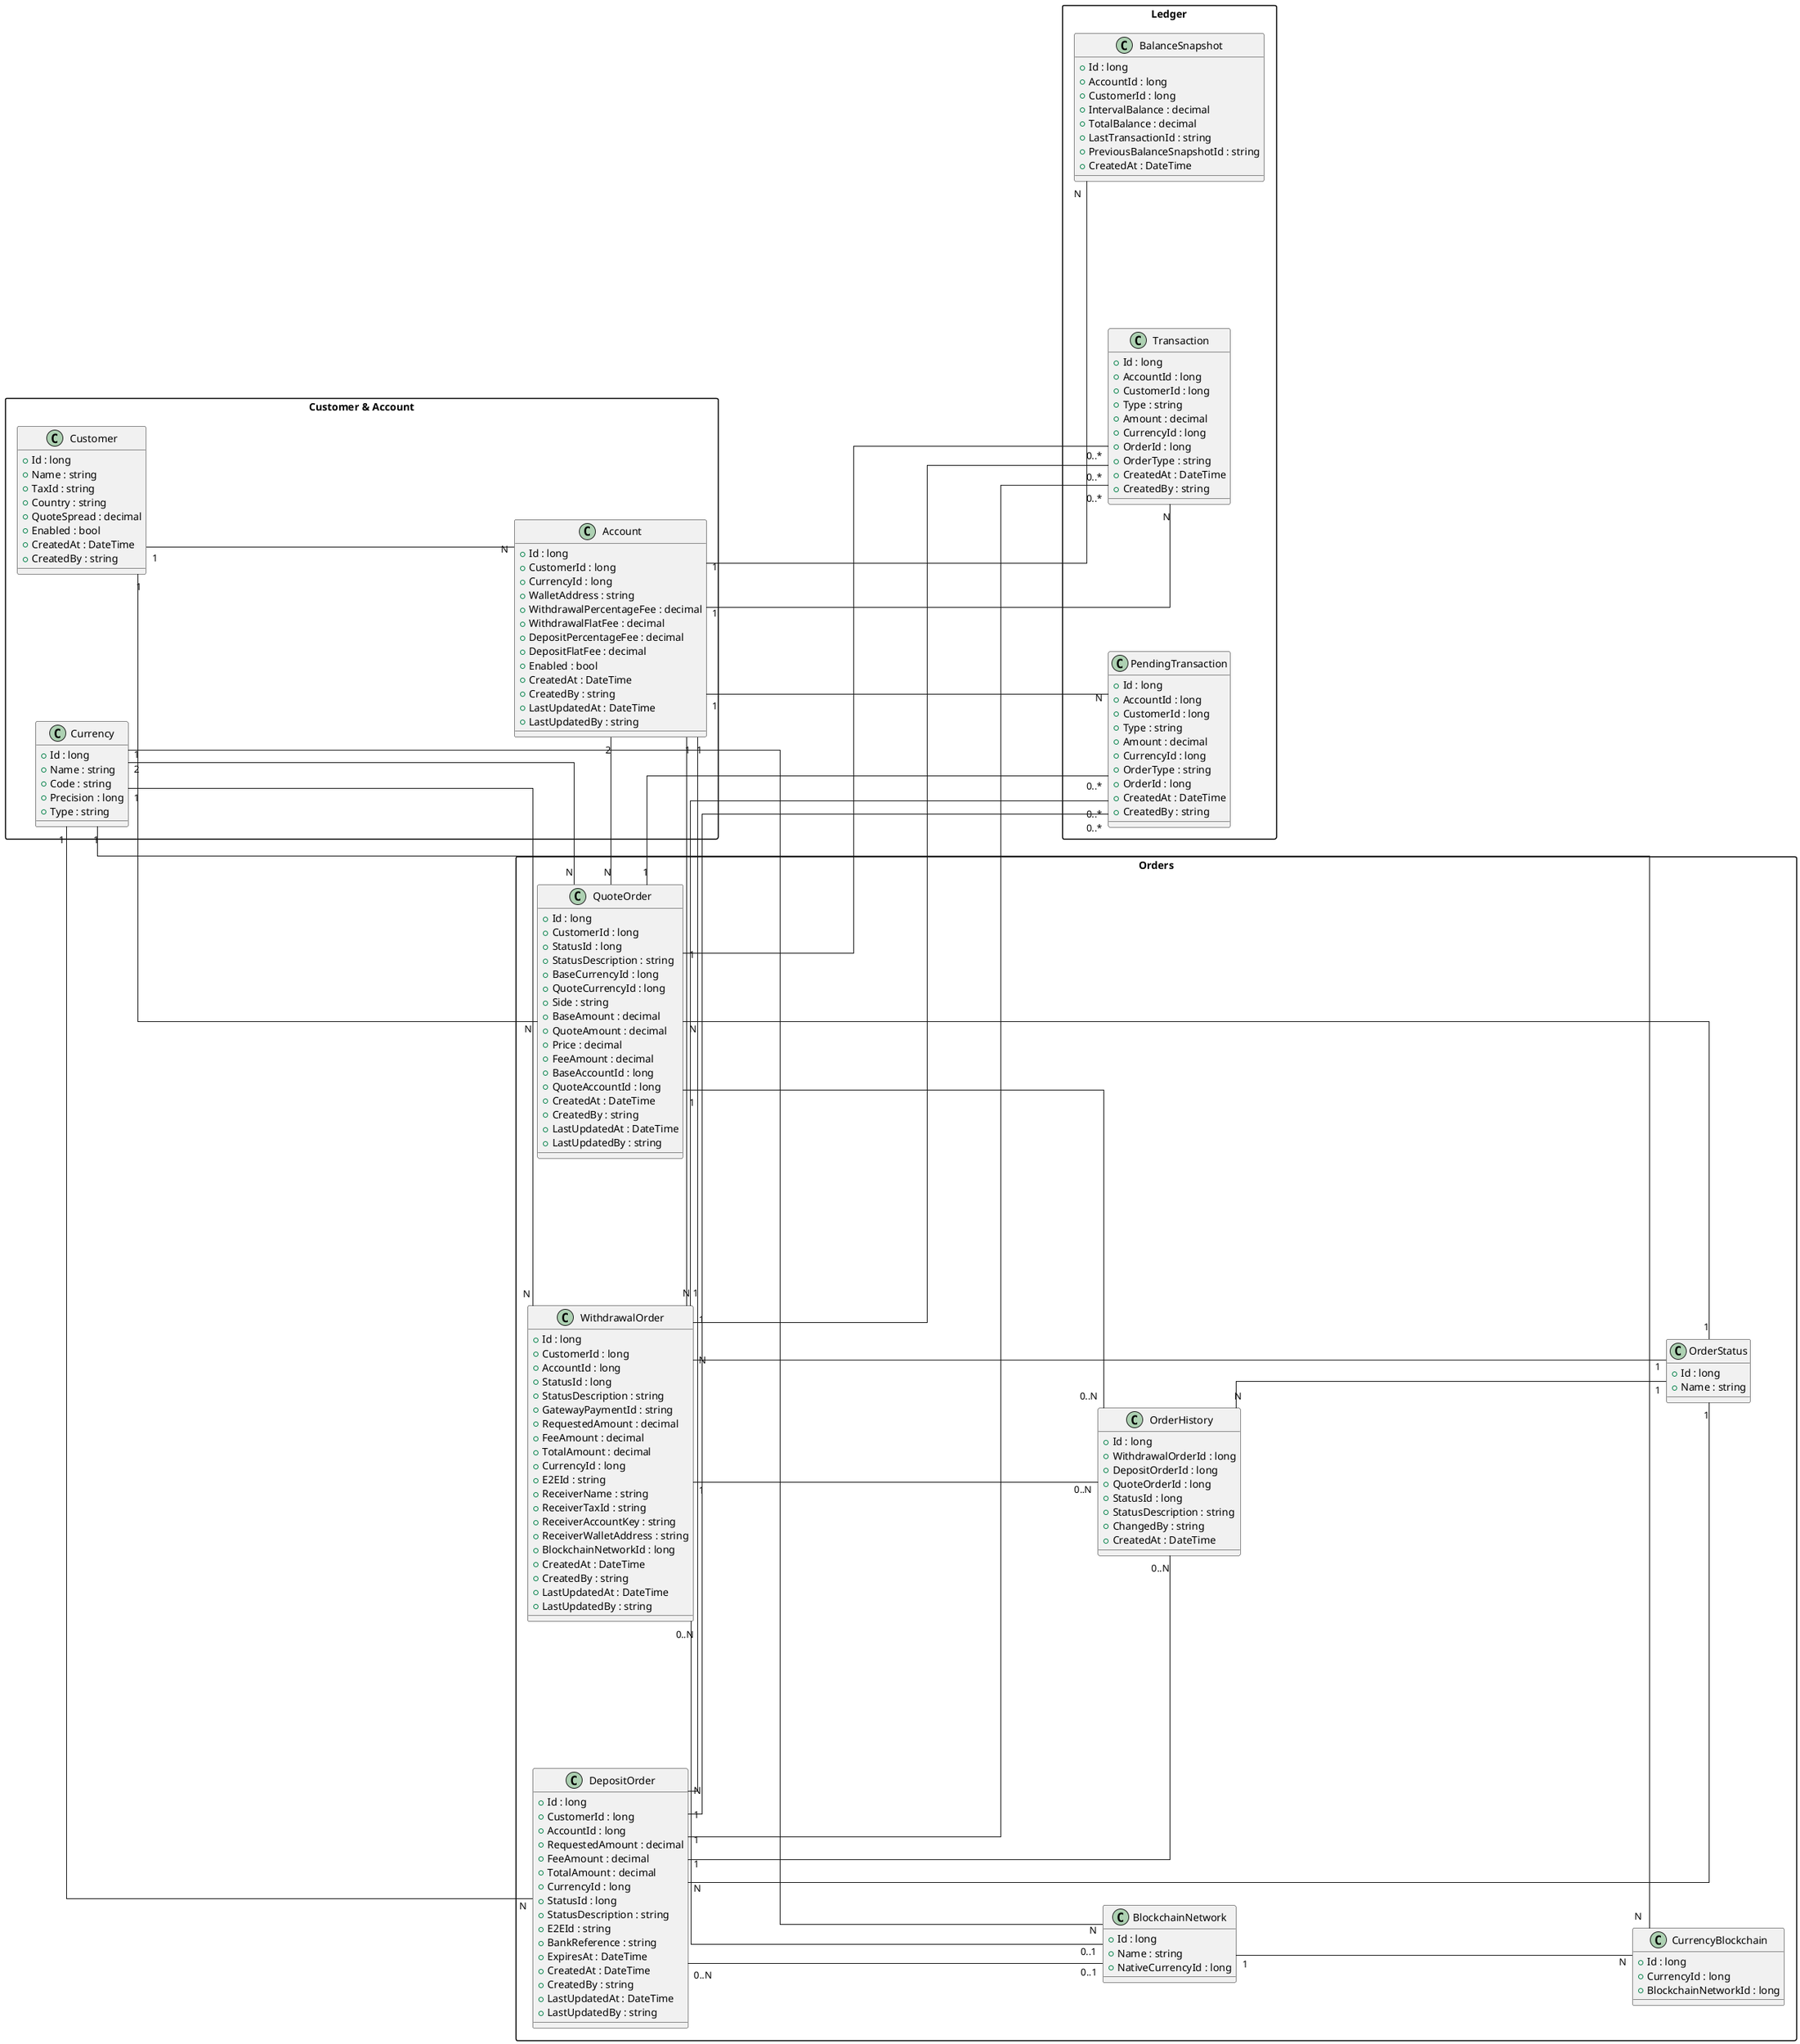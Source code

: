@startuml
left to right direction
skinparam linetype ortho
skinparam nodesep 200
skinparam ranksep 500
skinparam packageStyle rectangle

' ===================== Customer & Account =====================
package "Customer & Account" {
  class Customer {
    +Id : long
    +Name : string
    +TaxId : string
    +Country : string
    +QuoteSpread : decimal
    +Enabled : bool
    +CreatedAt : DateTime
    +CreatedBy : string
  }

  class Currency {
    +Id : long
    +Name : string
    +Code : string
    +Precision : long
    +Type : string
  }

  class Account {
    +Id : long
    +CustomerId : long
    +CurrencyId : long
    +WalletAddress : string
    +WithdrawalPercentageFee : decimal
    +WithdrawalFlatFee : decimal
    +DepositPercentageFee : decimal
    +DepositFlatFee : decimal
    +Enabled : bool
    +CreatedAt : DateTime
    +CreatedBy : string
    +LastUpdatedAt : DateTime
    +LastUpdatedBy : string
  }

  Customer "1" -- "N" Account
}

' ===================== Orders =====================
package "Orders" {
  class OrderStatus {
    +Id : long
    +Name : string
  }

  class BlockchainNetwork {
    +Id : long
    +Name : string
    +NativeCurrencyId : long
  }

  class CurrencyBlockchain {
    +Id : long
    +CurrencyId : long
    +BlockchainNetworkId : long
  }

  class WithdrawalOrder {
    +Id : long
    +CustomerId : long
    +AccountId : long
    +StatusId : long
    +StatusDescription : string
    +GatewayPaymentId : string
    +RequestedAmount : decimal
    +FeeAmount : decimal
    +TotalAmount : decimal
    +CurrencyId : long
    +E2EId : string
    +ReceiverName : string
    +ReceiverTaxId : string
    +ReceiverAccountKey : string
    +ReceiverWalletAddress : string
    +BlockchainNetworkId : long
    +CreatedAt : DateTime
    +CreatedBy : string
    +LastUpdatedAt : DateTime
    +LastUpdatedBy : string
  }

  class DepositOrder {
    +Id : long
    +CustomerId : long
    +AccountId : long
    +RequestedAmount : decimal
    +FeeAmount : decimal
    +TotalAmount : decimal
    +CurrencyId : long
    +StatusId : long
    +StatusDescription : string
    +E2EId : string
    +BankReference : string
    +ExpiresAt : DateTime
    +CreatedAt : DateTime
    +CreatedBy : string
    +LastUpdatedAt : DateTime
    +LastUpdatedBy : string
  }

  class QuoteOrder {
    +Id : long
    +CustomerId : long
    +StatusId : long
    +StatusDescription : string
    +BaseCurrencyId : long
    +QuoteCurrencyId : long
    +Side : string
    +BaseAmount : decimal
    +QuoteAmount : decimal
    +Price : decimal
    +FeeAmount : decimal
    +BaseAccountId : long
    +QuoteAccountId : long
    +CreatedAt : DateTime
    +CreatedBy : string
    +LastUpdatedAt : DateTime
    +LastUpdatedBy : string
  }

  class OrderHistory {
    +Id : long
    +WithdrawalOrderId : long
    +DepositOrderId : long
    +QuoteOrderId : long
    +StatusId : long
    +StatusDescription : string
    +ChangedBy : string
    +CreatedAt : DateTime
  }

  ' Associações principais
  Account  "1" -- "N" WithdrawalOrder
  Account  "1" -- "N" DepositOrder
  Customer "1" -- "N" QuoteOrder

  ' Quote usa duas contas (base e quote)
  Account "2" -- "N" QuoteOrder

  ' Status como tabela
  WithdrawalOrder "N" -- "1" OrderStatus
  DepositOrder    "N" -- "1" OrderStatus
  QuoteOrder      "N" -- "1" OrderStatus

  ' Currencies
  WithdrawalOrder "N" -- "1" Currency
  DepositOrder    "N" -- "1" Currency
  QuoteOrder      "N" -- "2" Currency

  ' Blockchain: ordens podem apontar para uma rede (opcional)
  WithdrawalOrder "0..N" -- "0..1" BlockchainNetwork
  DepositOrder    "0..N" -- "0..1" BlockchainNetwork

  ' Moedas suportadas por redes (tabela de junção)
  BlockchainNetwork "1" -- "N" CurrencyBlockchain
  Currency         "1" -- "N" CurrencyBlockchain

  ' Moeda nativa da rede
  BlockchainNetwork "N" -- "1" Currency

  ' Histórico por ordem
  WithdrawalOrder "1" -- "0..N" OrderHistory
  DepositOrder    "1" -- "0..N" OrderHistory
  QuoteOrder      "1" -- "0..N" OrderHistory

  OrderHistory "N" -- "1" OrderStatus
}

' ===================== Ledger =====================
package "Ledger" {
  class BalanceSnapshot {
    +Id : long
    +AccountId : long
    +CustomerId : long
    +IntervalBalance : decimal
    +TotalBalance : decimal
    +LastTransactionId : string
    +PreviousBalanceSnapshotId : string
    +CreatedAt : DateTime
  }

  class Transaction {
    +Id : long
    +AccountId : long
    +CustomerId : long
    +Type : string
    +Amount : decimal
    +CurrencyId : long
    +OrderId : long
    +OrderType : string
    +CreatedAt : DateTime
    +CreatedBy : string
  }

  class PendingTransaction {
    +Id : long
    +AccountId : long
    +CustomerId : long
    +Type : string
    +Amount : decimal
    +CurrencyId : long
    +OrderType : string
    +OrderId : long
    +CreatedAt : DateTime
    +CreatedBy : string
  }

  Account "1" -- "N" BalanceSnapshot
  Account "1" -- "N" Transaction
  Account "1" -- "N" PendingTransaction

  ' Transações ligadas às ordens
  WithdrawalOrder "1" -- "0..*" Transaction
  DepositOrder    "1" -- "0..*" Transaction
  QuoteOrder      "1" -- "0..*" Transaction

  ' Pendências ligadas às ordens
  WithdrawalOrder "1" -- "0..*" PendingTransaction
  DepositOrder    "1" -- "0..*" PendingTransaction
  QuoteOrder      "1" -- "0..*" PendingTransaction
}

@enduml
